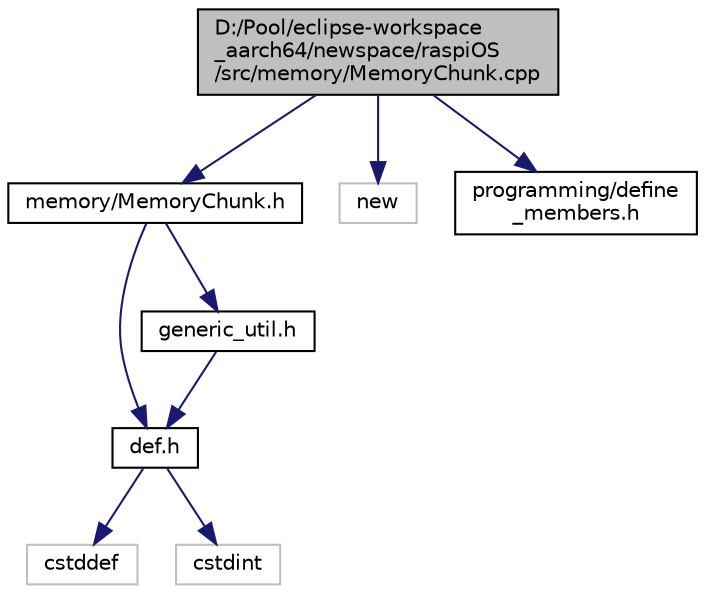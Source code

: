 digraph "D:/Pool/eclipse-workspace_aarch64/newspace/raspiOS/src/memory/MemoryChunk.cpp"
{
  edge [fontname="Helvetica",fontsize="10",labelfontname="Helvetica",labelfontsize="10"];
  node [fontname="Helvetica",fontsize="10",shape=record];
  Node3823 [label="D:/Pool/eclipse-workspace\l_aarch64/newspace/raspiOS\l/src/memory/MemoryChunk.cpp",height=0.2,width=0.4,color="black", fillcolor="grey75", style="filled", fontcolor="black"];
  Node3823 -> Node3824 [color="midnightblue",fontsize="10",style="solid",fontname="Helvetica"];
  Node3824 [label="memory/MemoryChunk.h",height=0.2,width=0.4,color="black", fillcolor="white", style="filled",URL="$d9/df6/_memory_chunk_8h.html"];
  Node3824 -> Node3825 [color="midnightblue",fontsize="10",style="solid",fontname="Helvetica"];
  Node3825 [label="def.h",height=0.2,width=0.4,color="black", fillcolor="white", style="filled",URL="$d4/da4/def_8h.html"];
  Node3825 -> Node3826 [color="midnightblue",fontsize="10",style="solid",fontname="Helvetica"];
  Node3826 [label="cstddef",height=0.2,width=0.4,color="grey75", fillcolor="white", style="filled"];
  Node3825 -> Node3827 [color="midnightblue",fontsize="10",style="solid",fontname="Helvetica"];
  Node3827 [label="cstdint",height=0.2,width=0.4,color="grey75", fillcolor="white", style="filled"];
  Node3824 -> Node3828 [color="midnightblue",fontsize="10",style="solid",fontname="Helvetica"];
  Node3828 [label="generic_util.h",height=0.2,width=0.4,color="black", fillcolor="white", style="filled",URL="$d6/d93/generic__util_8h.html"];
  Node3828 -> Node3825 [color="midnightblue",fontsize="10",style="solid",fontname="Helvetica"];
  Node3823 -> Node3829 [color="midnightblue",fontsize="10",style="solid",fontname="Helvetica"];
  Node3829 [label="new",height=0.2,width=0.4,color="grey75", fillcolor="white", style="filled"];
  Node3823 -> Node3830 [color="midnightblue",fontsize="10",style="solid",fontname="Helvetica"];
  Node3830 [label="programming/define\l_members.h",height=0.2,width=0.4,color="black", fillcolor="white", style="filled",URL="$d8/d7b/define__members_8h.html"];
}
